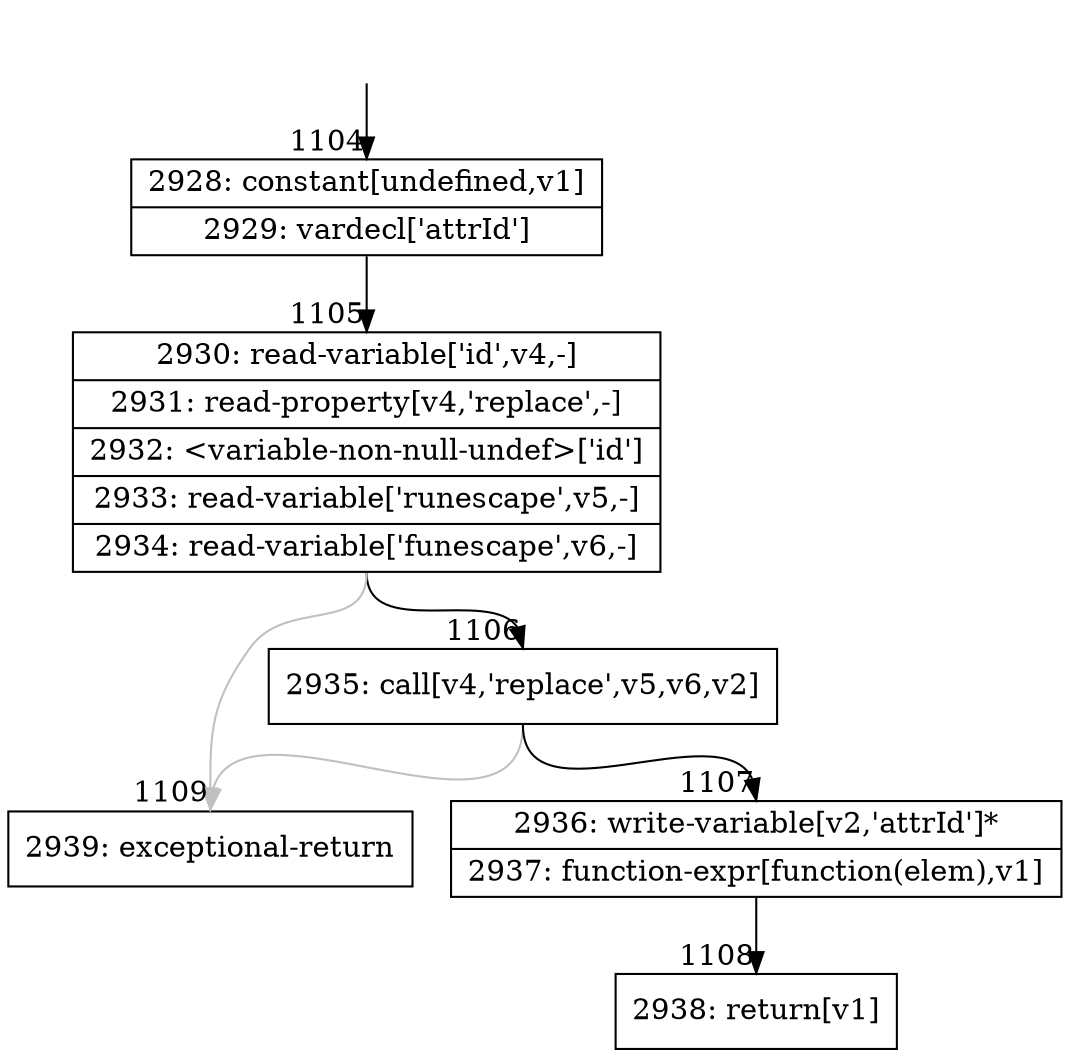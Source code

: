 digraph {
rankdir="TD"
BB_entry85[shape=none,label=""];
BB_entry85 -> BB1104 [tailport=s, headport=n, headlabel="    1104"]
BB1104 [shape=record label="{2928: constant[undefined,v1]|2929: vardecl['attrId']}" ] 
BB1104 -> BB1105 [tailport=s, headport=n, headlabel="      1105"]
BB1105 [shape=record label="{2930: read-variable['id',v4,-]|2931: read-property[v4,'replace',-]|2932: \<variable-non-null-undef\>['id']|2933: read-variable['runescape',v5,-]|2934: read-variable['funescape',v6,-]}" ] 
BB1105 -> BB1106 [tailport=s, headport=n, headlabel="      1106"]
BB1105 -> BB1109 [tailport=s, headport=n, color=gray, headlabel="      1109"]
BB1106 [shape=record label="{2935: call[v4,'replace',v5,v6,v2]}" ] 
BB1106 -> BB1107 [tailport=s, headport=n, headlabel="      1107"]
BB1106 -> BB1109 [tailport=s, headport=n, color=gray]
BB1107 [shape=record label="{2936: write-variable[v2,'attrId']*|2937: function-expr[function(elem),v1]}" ] 
BB1107 -> BB1108 [tailport=s, headport=n, headlabel="      1108"]
BB1108 [shape=record label="{2938: return[v1]}" ] 
BB1109 [shape=record label="{2939: exceptional-return}" ] 
}
